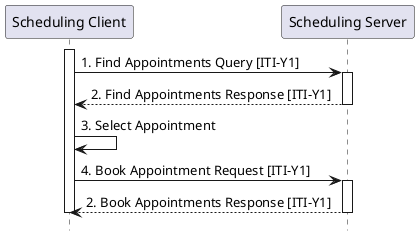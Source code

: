 @startuml usecase1-processflow
skinparam svgDimensionStyle false
hide footbox
participant "Scheduling Client" as Client
participant "Scheduling Server" as Server
activate "Client"
"Client" -> "Server" : 1. Find Appointments Query [ITI-Y1]
activate "Server"
"Server" --> "Client" : 2. Find Appointments Response [ITI-Y1]
deactivate "Server"
"Client" -> "Client" : 3. Select Appointment
"Client" -> "Server" : 4. Book Appointment Request [ITI-Y1]
Activate "Server"
"Server" --> "Client" : 2. Book Appointments Response [ITI-Y1]
deactivate "Server"
deactivate "Client"
@enduml
